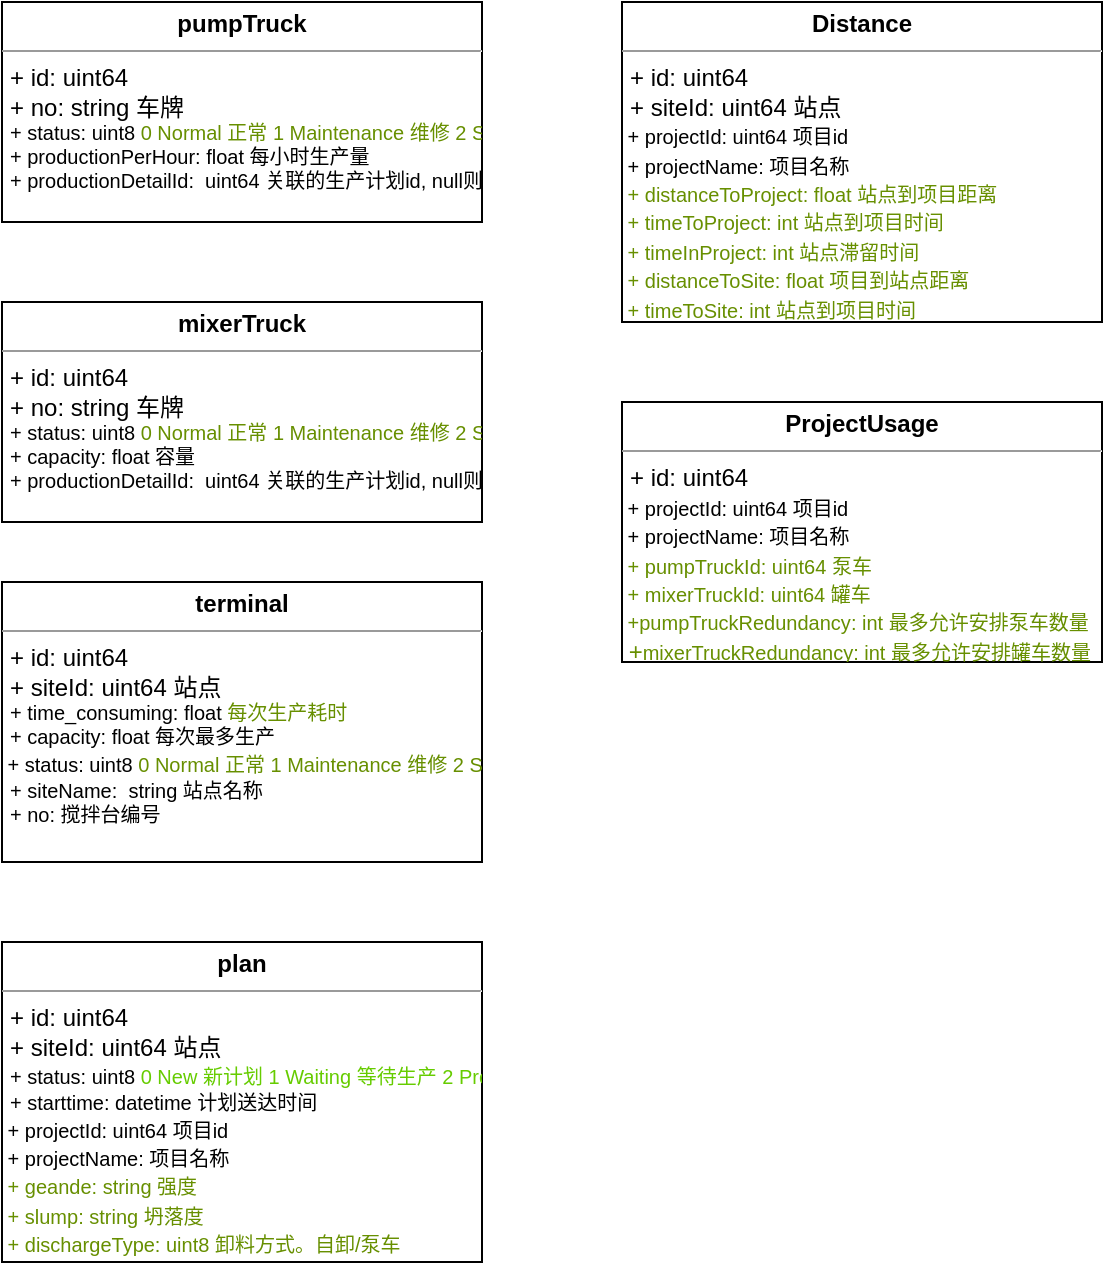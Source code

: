 <mxfile version="14.6.11" type="github">
  <diagram id="gde2UhWE3PxBqqTswpgI" name="Page-1">
    <mxGraphModel dx="876" dy="533" grid="1" gridSize="10" guides="1" tooltips="1" connect="1" arrows="1" fold="1" page="1" pageScale="1" pageWidth="827" pageHeight="1169" math="0" shadow="0">
      <root>
        <mxCell id="0" />
        <mxCell id="1" parent="0" />
        <mxCell id="KcZ95ra-0ezHLTgiDI0F-1" value="&lt;p style=&quot;margin: 0px ; margin-top: 4px ; text-align: center&quot;&gt;&lt;b&gt;pumpTruck&lt;/b&gt;&lt;/p&gt;&lt;hr size=&quot;1&quot;&gt;&lt;p style=&quot;margin: 0px ; margin-left: 4px&quot;&gt;+ id: uint64&lt;br&gt;+ no: string 车牌&lt;/p&gt;&lt;p style=&quot;margin: 0px 0px 0px 4px ; font-size: 10px&quot;&gt;&lt;span style=&quot;font-size: 10px&quot;&gt;+ status: uint8&amp;nbsp;&lt;/span&gt;&lt;font style=&quot;font-size: 10px&quot;&gt;&lt;span style=&quot;background-color: transparent ; color: rgb(103 , 143 , 0) ; font-family: , &amp;#34;helvetica neue&amp;#34; , &amp;#34;helvetica&amp;#34; , &amp;#34;pingfang sc&amp;#34; , &amp;#34;microsoft yahei&amp;#34; , &amp;#34;source han sans sc&amp;#34; , &amp;#34;noto sans cjk sc&amp;#34; , &amp;#34;wenquanyi micro hei&amp;#34; , sans-serif ; letter-spacing: 0pt ; font-size: 10px&quot;&gt;0 Normal 正常 1 Maintenance 维修 2 Stop 停用  3 TimeOff 休息&lt;/span&gt;&lt;/font&gt;&lt;/p&gt;&lt;p style=&quot;margin: 0px 0px 0px 4px ; font-size: 10px&quot;&gt;&lt;font style=&quot;font-size: 10px&quot;&gt;+ productionPerHour: float 每小时生产量&lt;/font&gt;&lt;/p&gt;&lt;p style=&quot;margin: 0px 0px 0px 4px ; font-size: 10px&quot;&gt;&lt;font style=&quot;font-size: 10px&quot;&gt;+ productionDetailId:&amp;nbsp; uint64 关联的生产计划id, null则表示没有生产计划&lt;/font&gt;&lt;/p&gt;&lt;p style=&quot;margin: 0px 0px 0px 4px ; font-size: 10px&quot;&gt;&lt;font style=&quot;font-size: 10px&quot;&gt;&lt;span style=&quot;background-color: transparent ; color: rgb(103 , 143 , 0) ; font-family: , &amp;#34;helvetica neue&amp;#34; , &amp;#34;helvetica&amp;#34; , &amp;#34;pingfang sc&amp;#34; , &amp;#34;microsoft yahei&amp;#34; , &amp;#34;source han sans sc&amp;#34; , &amp;#34;noto sans cjk sc&amp;#34; , &amp;#34;wenquanyi micro hei&amp;#34; , sans-serif ; letter-spacing: 0pt ; font-size: 10px&quot;&gt;&lt;br&gt;&lt;/span&gt;&lt;/font&gt;&lt;/p&gt;&lt;p style=&quot;margin: 0px 0px 0px 4px ; font-size: 10px&quot;&gt;&lt;font style=&quot;font-size: 10px&quot;&gt;&lt;span style=&quot;background-color: transparent ; color: rgb(103 , 143 , 0) ; font-family: , &amp;#34;helvetica neue&amp;#34; , &amp;#34;helvetica&amp;#34; , &amp;#34;pingfang sc&amp;#34; , &amp;#34;microsoft yahei&amp;#34; , &amp;#34;source han sans sc&amp;#34; , &amp;#34;noto sans cjk sc&amp;#34; , &amp;#34;wenquanyi micro hei&amp;#34; , sans-serif ; letter-spacing: 0pt ; font-size: 10px&quot;&gt;&lt;br&gt;&lt;/span&gt;&lt;/font&gt;&lt;/p&gt;&lt;p style=&quot;margin: 0px 0px 0px 4px ; font-size: 10px&quot;&gt;&lt;font style=&quot;font-size: 10px&quot;&gt;&lt;span style=&quot;background-color: transparent ; color: rgb(103 , 143 , 0) ; font-family: , &amp;#34;helvetica neue&amp;#34; , &amp;#34;helvetica&amp;#34; , &amp;#34;pingfang sc&amp;#34; , &amp;#34;microsoft yahei&amp;#34; , &amp;#34;source han sans sc&amp;#34; , &amp;#34;noto sans cjk sc&amp;#34; , &amp;#34;wenquanyi micro hei&amp;#34; , sans-serif ; letter-spacing: 0pt ; font-size: 10px&quot;&gt;&lt;br&gt;&lt;/span&gt;&lt;/font&gt;&lt;/p&gt;&lt;p style=&quot;margin: 0px 0px 0px 4px ; font-size: 10px&quot;&gt;&lt;font style=&quot;font-size: 10px&quot;&gt;&lt;span style=&quot;background-color: transparent ; color: rgb(103 , 143 , 0) ; font-family: , &amp;#34;helvetica neue&amp;#34; , &amp;#34;helvetica&amp;#34; , &amp;#34;pingfang sc&amp;#34; , &amp;#34;microsoft yahei&amp;#34; , &amp;#34;source han sans sc&amp;#34; , &amp;#34;noto sans cjk sc&amp;#34; , &amp;#34;wenquanyi micro hei&amp;#34; , sans-serif ; letter-spacing: 0pt ; font-size: 10px&quot;&gt;&lt;br&gt;&lt;/span&gt;&lt;/font&gt;&lt;/p&gt;&lt;font style=&quot;font-size: 10px&quot;&gt;&lt;/font&gt;&lt;div style=&quot;font-size: 10px&quot;&gt;&lt;div class=&quot;document&quot; style=&quot;font-size: 10px&quot;&gt;&lt;p class=&quot;paragraph text-align-type-left pap-line-1.3 pap-line-rule-auto pap-spacing-before-3pt pap-spacing-after-3pt&quot; style=&quot;line-height: 130% ; margin-top: 4px ; margin-bottom: 4px ; font-size: 10px&quot;&gt;&lt;font style=&quot;font-size: 10px&quot;&gt;&lt;span style=&quot;font-family: , &amp;#34;helvetica neue&amp;#34; , &amp;#34;helvetica&amp;#34; , &amp;#34;pingfang sc&amp;#34; , &amp;#34;microsoft yahei&amp;#34; , &amp;#34;source han sans sc&amp;#34; , &amp;#34;noto sans cjk sc&amp;#34; , &amp;#34;wenquanyi micro hei&amp;#34; , sans-serif ; color: rgb(51 , 51 , 51) ; background: transparent ; letter-spacing: 0pt ; vertical-align: baseline ; font-size: 10px&quot;&gt;&lt;/span&gt;&lt;/font&gt;&lt;/p&gt;&lt;/div&gt;&lt;/div&gt;&lt;hr size=&quot;1&quot; style=&quot;font-size: 10px&quot;&gt;&lt;p style=&quot;margin: 0px ; margin-left: 4px&quot;&gt;&lt;br&gt;&lt;/p&gt;&lt;p style=&quot;margin: 0px ; margin-left: 4px&quot;&gt;&lt;br&gt;&lt;/p&gt;" style="verticalAlign=top;align=left;overflow=fill;fontSize=12;fontFamily=Helvetica;html=1;rounded=0;shadow=0;comic=0;labelBackgroundColor=none;strokeWidth=1" vertex="1" parent="1">
          <mxGeometry x="50" y="60" width="240" height="110" as="geometry" />
        </mxCell>
        <mxCell id="KcZ95ra-0ezHLTgiDI0F-2" style="edgeStyle=orthogonalEdgeStyle;rounded=0;orthogonalLoop=1;jettySize=auto;html=1;exitX=0.5;exitY=1;exitDx=0;exitDy=0;" edge="1" parent="1" source="KcZ95ra-0ezHLTgiDI0F-1" target="KcZ95ra-0ezHLTgiDI0F-1">
          <mxGeometry relative="1" as="geometry" />
        </mxCell>
        <mxCell id="KcZ95ra-0ezHLTgiDI0F-3" value="&lt;p style=&quot;margin: 0px ; margin-top: 4px ; text-align: center&quot;&gt;&lt;b&gt;mixerTruck&lt;/b&gt;&lt;/p&gt;&lt;hr size=&quot;1&quot;&gt;&lt;p style=&quot;margin: 0px ; margin-left: 4px&quot;&gt;+ id: uint64&lt;br&gt;+ no: string 车牌&lt;/p&gt;&lt;p style=&quot;margin: 0px 0px 0px 4px ; font-size: 10px&quot;&gt;&lt;span style=&quot;font-size: 10px&quot;&gt;+ status: uint8&amp;nbsp;&lt;/span&gt;&lt;font style=&quot;font-size: 10px&quot;&gt;&lt;span style=&quot;background-color: transparent ; color: rgb(103 , 143 , 0) ; font-family: , &amp;#34;helvetica neue&amp;#34; , &amp;#34;helvetica&amp;#34; , &amp;#34;pingfang sc&amp;#34; , &amp;#34;microsoft yahei&amp;#34; , &amp;#34;source han sans sc&amp;#34; , &amp;#34;noto sans cjk sc&amp;#34; , &amp;#34;wenquanyi micro hei&amp;#34; , sans-serif ; letter-spacing: 0pt ; font-size: 10px&quot;&gt;0 Normal 正常 1 Maintenance 维修 2 Stop 停用  3 TimeOff 休息&lt;/span&gt;&lt;/font&gt;&lt;/p&gt;&lt;p style=&quot;margin: 0px 0px 0px 4px ; font-size: 10px&quot;&gt;&lt;font style=&quot;font-size: 10px&quot;&gt;+ capacity: float 容量&lt;/font&gt;&lt;/p&gt;&lt;p style=&quot;margin: 0px 0px 0px 4px ; font-size: 10px&quot;&gt;&lt;font style=&quot;font-size: 10px&quot;&gt;+ productionDetailId:&amp;nbsp; uint64 关联的生产计划id, null则表示没有生产计划&lt;/font&gt;&lt;/p&gt;&lt;p style=&quot;margin: 0px 0px 0px 4px ; font-size: 10px&quot;&gt;&lt;font style=&quot;font-size: 10px&quot;&gt;&lt;span style=&quot;background-color: transparent ; color: rgb(103 , 143 , 0) ; font-family: , &amp;#34;helvetica neue&amp;#34; , &amp;#34;helvetica&amp;#34; , &amp;#34;pingfang sc&amp;#34; , &amp;#34;microsoft yahei&amp;#34; , &amp;#34;source han sans sc&amp;#34; , &amp;#34;noto sans cjk sc&amp;#34; , &amp;#34;wenquanyi micro hei&amp;#34; , sans-serif ; letter-spacing: 0pt ; font-size: 10px&quot;&gt;&lt;br&gt;&lt;/span&gt;&lt;/font&gt;&lt;/p&gt;&lt;p style=&quot;margin: 0px 0px 0px 4px ; font-size: 10px&quot;&gt;&lt;font style=&quot;font-size: 10px&quot;&gt;&lt;span style=&quot;background-color: transparent ; color: rgb(103 , 143 , 0) ; font-family: , &amp;#34;helvetica neue&amp;#34; , &amp;#34;helvetica&amp;#34; , &amp;#34;pingfang sc&amp;#34; , &amp;#34;microsoft yahei&amp;#34; , &amp;#34;source han sans sc&amp;#34; , &amp;#34;noto sans cjk sc&amp;#34; , &amp;#34;wenquanyi micro hei&amp;#34; , sans-serif ; letter-spacing: 0pt ; font-size: 10px&quot;&gt;&lt;br&gt;&lt;/span&gt;&lt;/font&gt;&lt;/p&gt;&lt;p style=&quot;margin: 0px 0px 0px 4px ; font-size: 10px&quot;&gt;&lt;font style=&quot;font-size: 10px&quot;&gt;&lt;span style=&quot;background-color: transparent ; color: rgb(103 , 143 , 0) ; font-family: , &amp;#34;helvetica neue&amp;#34; , &amp;#34;helvetica&amp;#34; , &amp;#34;pingfang sc&amp;#34; , &amp;#34;microsoft yahei&amp;#34; , &amp;#34;source han sans sc&amp;#34; , &amp;#34;noto sans cjk sc&amp;#34; , &amp;#34;wenquanyi micro hei&amp;#34; , sans-serif ; letter-spacing: 0pt ; font-size: 10px&quot;&gt;&lt;br&gt;&lt;/span&gt;&lt;/font&gt;&lt;/p&gt;&lt;p style=&quot;margin: 0px 0px 0px 4px ; font-size: 10px&quot;&gt;&lt;font style=&quot;font-size: 10px&quot;&gt;&lt;span style=&quot;background-color: transparent ; color: rgb(103 , 143 , 0) ; font-family: , &amp;#34;helvetica neue&amp;#34; , &amp;#34;helvetica&amp;#34; , &amp;#34;pingfang sc&amp;#34; , &amp;#34;microsoft yahei&amp;#34; , &amp;#34;source han sans sc&amp;#34; , &amp;#34;noto sans cjk sc&amp;#34; , &amp;#34;wenquanyi micro hei&amp;#34; , sans-serif ; letter-spacing: 0pt ; font-size: 10px&quot;&gt;&lt;br&gt;&lt;/span&gt;&lt;/font&gt;&lt;/p&gt;&lt;font style=&quot;font-size: 10px&quot;&gt;&lt;/font&gt;&lt;div style=&quot;font-size: 10px&quot;&gt;&lt;div class=&quot;document&quot; style=&quot;font-size: 10px&quot;&gt;&lt;p class=&quot;paragraph text-align-type-left pap-line-1.3 pap-line-rule-auto pap-spacing-before-3pt pap-spacing-after-3pt&quot; style=&quot;line-height: 130% ; margin-top: 4px ; margin-bottom: 4px ; font-size: 10px&quot;&gt;&lt;font style=&quot;font-size: 10px&quot;&gt;&lt;span style=&quot;font-family: , &amp;#34;helvetica neue&amp;#34; , &amp;#34;helvetica&amp;#34; , &amp;#34;pingfang sc&amp;#34; , &amp;#34;microsoft yahei&amp;#34; , &amp;#34;source han sans sc&amp;#34; , &amp;#34;noto sans cjk sc&amp;#34; , &amp;#34;wenquanyi micro hei&amp;#34; , sans-serif ; color: rgb(51 , 51 , 51) ; background: transparent ; letter-spacing: 0pt ; vertical-align: baseline ; font-size: 10px&quot;&gt;&lt;/span&gt;&lt;/font&gt;&lt;/p&gt;&lt;/div&gt;&lt;/div&gt;&lt;hr size=&quot;1&quot; style=&quot;font-size: 10px&quot;&gt;&lt;p style=&quot;margin: 0px ; margin-left: 4px&quot;&gt;&lt;br&gt;&lt;/p&gt;&lt;p style=&quot;margin: 0px ; margin-left: 4px&quot;&gt;&lt;br&gt;&lt;/p&gt;" style="verticalAlign=top;align=left;overflow=fill;fontSize=12;fontFamily=Helvetica;html=1;rounded=0;shadow=0;comic=0;labelBackgroundColor=none;strokeWidth=1" vertex="1" parent="1">
          <mxGeometry x="50" y="210" width="240" height="110" as="geometry" />
        </mxCell>
        <mxCell id="KcZ95ra-0ezHLTgiDI0F-4" value="&lt;p style=&quot;margin: 0px ; margin-top: 4px ; text-align: center&quot;&gt;&lt;b&gt;terminal&lt;/b&gt;&lt;/p&gt;&lt;hr size=&quot;1&quot;&gt;&lt;p style=&quot;margin: 0px ; margin-left: 4px&quot;&gt;+ id: uint64&lt;br&gt;+ siteId: uint64 站点&lt;/p&gt;&lt;p style=&quot;margin: 0px 0px 0px 4px ; font-size: 10px&quot;&gt;&lt;span style=&quot;font-size: 10px&quot;&gt;+ time_consuming: float &lt;font color=&quot;#678f00&quot;&gt;每次生产耗时&lt;/font&gt;&lt;/span&gt;&lt;/p&gt;&lt;p style=&quot;margin: 0px 0px 0px 4px ; font-size: 10px&quot;&gt;&lt;font style=&quot;font-size: 10px&quot;&gt;+ capacity: float 每次最多生产&lt;/font&gt;&lt;/p&gt;&lt;span style=&quot;font-size: 10px&quot;&gt;&amp;nbsp;+ status: uint8&amp;nbsp;&lt;/span&gt;&lt;font style=&quot;font-size: 10px&quot;&gt;&lt;span style=&quot;background-color: transparent ; color: rgb(103 , 143 , 0) ; letter-spacing: 0pt&quot;&gt;0 Normal 正常 1 Maintenance 维修 2 Stop 停用 3 TimeOff 休息&lt;/span&gt;&lt;/font&gt;&lt;p style=&quot;margin: 0px 0px 0px 4px ; font-size: 10px&quot;&gt;&lt;span&gt;+ siteName:&amp;nbsp; string 站点名称&lt;/span&gt;&lt;br&gt;&lt;/p&gt;&lt;p style=&quot;margin: 0px 0px 0px 4px ; font-size: 10px&quot;&gt;&lt;span&gt;+ no: 搅拌台编号&lt;/span&gt;&lt;/p&gt;&lt;br&gt;&lt;p style=&quot;margin: 0px 0px 0px 4px ; font-size: 10px&quot;&gt;&lt;font style=&quot;font-size: 10px&quot;&gt;&lt;span style=&quot;background-color: transparent ; color: rgb(103 , 143 , 0) ; font-family: , &amp;#34;helvetica neue&amp;#34; , &amp;#34;helvetica&amp;#34; , &amp;#34;pingfang sc&amp;#34; , &amp;#34;microsoft yahei&amp;#34; , &amp;#34;source han sans sc&amp;#34; , &amp;#34;noto sans cjk sc&amp;#34; , &amp;#34;wenquanyi micro hei&amp;#34; , sans-serif ; letter-spacing: 0pt ; font-size: 10px&quot;&gt;&lt;br&gt;&lt;/span&gt;&lt;/font&gt;&lt;/p&gt;&lt;p style=&quot;margin: 0px 0px 0px 4px ; font-size: 10px&quot;&gt;&lt;font style=&quot;font-size: 10px&quot;&gt;&lt;span style=&quot;background-color: transparent ; color: rgb(103 , 143 , 0) ; font-family: , &amp;#34;helvetica neue&amp;#34; , &amp;#34;helvetica&amp;#34; , &amp;#34;pingfang sc&amp;#34; , &amp;#34;microsoft yahei&amp;#34; , &amp;#34;source han sans sc&amp;#34; , &amp;#34;noto sans cjk sc&amp;#34; , &amp;#34;wenquanyi micro hei&amp;#34; , sans-serif ; letter-spacing: 0pt ; font-size: 10px&quot;&gt;&lt;br&gt;&lt;/span&gt;&lt;/font&gt;&lt;/p&gt;&lt;p style=&quot;margin: 0px 0px 0px 4px ; font-size: 10px&quot;&gt;&lt;font style=&quot;font-size: 10px&quot;&gt;&lt;span style=&quot;background-color: transparent ; color: rgb(103 , 143 , 0) ; font-family: , &amp;#34;helvetica neue&amp;#34; , &amp;#34;helvetica&amp;#34; , &amp;#34;pingfang sc&amp;#34; , &amp;#34;microsoft yahei&amp;#34; , &amp;#34;source han sans sc&amp;#34; , &amp;#34;noto sans cjk sc&amp;#34; , &amp;#34;wenquanyi micro hei&amp;#34; , sans-serif ; letter-spacing: 0pt ; font-size: 10px&quot;&gt;&lt;br&gt;&lt;/span&gt;&lt;/font&gt;&lt;/p&gt;&lt;p style=&quot;margin: 0px 0px 0px 4px ; font-size: 10px&quot;&gt;&lt;font style=&quot;font-size: 10px&quot;&gt;&lt;span style=&quot;background-color: transparent ; color: rgb(103 , 143 , 0) ; font-family: , &amp;#34;helvetica neue&amp;#34; , &amp;#34;helvetica&amp;#34; , &amp;#34;pingfang sc&amp;#34; , &amp;#34;microsoft yahei&amp;#34; , &amp;#34;source han sans sc&amp;#34; , &amp;#34;noto sans cjk sc&amp;#34; , &amp;#34;wenquanyi micro hei&amp;#34; , sans-serif ; letter-spacing: 0pt ; font-size: 10px&quot;&gt;&lt;br&gt;&lt;/span&gt;&lt;/font&gt;&lt;/p&gt;&lt;font style=&quot;font-size: 10px&quot;&gt;&lt;/font&gt;&lt;div style=&quot;font-size: 10px&quot;&gt;&lt;div class=&quot;document&quot; style=&quot;font-size: 10px&quot;&gt;&lt;p class=&quot;paragraph text-align-type-left pap-line-1.3 pap-line-rule-auto pap-spacing-before-3pt pap-spacing-after-3pt&quot; style=&quot;line-height: 130% ; margin-top: 4px ; margin-bottom: 4px ; font-size: 10px&quot;&gt;&lt;font style=&quot;font-size: 10px&quot;&gt;&lt;span style=&quot;font-family: , &amp;#34;helvetica neue&amp;#34; , &amp;#34;helvetica&amp;#34; , &amp;#34;pingfang sc&amp;#34; , &amp;#34;microsoft yahei&amp;#34; , &amp;#34;source han sans sc&amp;#34; , &amp;#34;noto sans cjk sc&amp;#34; , &amp;#34;wenquanyi micro hei&amp;#34; , sans-serif ; color: rgb(51 , 51 , 51) ; background: transparent ; letter-spacing: 0pt ; vertical-align: baseline ; font-size: 10px&quot;&gt;&lt;/span&gt;&lt;/font&gt;&lt;/p&gt;&lt;/div&gt;&lt;/div&gt;&lt;hr size=&quot;1&quot; style=&quot;font-size: 10px&quot;&gt;&lt;p style=&quot;margin: 0px ; margin-left: 4px&quot;&gt;&lt;br&gt;&lt;/p&gt;&lt;p style=&quot;margin: 0px ; margin-left: 4px&quot;&gt;&lt;br&gt;&lt;/p&gt;" style="verticalAlign=top;align=left;overflow=fill;fontSize=12;fontFamily=Helvetica;html=1;rounded=0;shadow=0;comic=0;labelBackgroundColor=none;strokeWidth=1" vertex="1" parent="1">
          <mxGeometry x="50" y="350" width="240" height="140" as="geometry" />
        </mxCell>
        <mxCell id="KcZ95ra-0ezHLTgiDI0F-5" value="&lt;p style=&quot;margin: 0px ; margin-top: 4px ; text-align: center&quot;&gt;&lt;b&gt;plan&lt;/b&gt;&lt;/p&gt;&lt;hr size=&quot;1&quot;&gt;&lt;p style=&quot;margin: 0px ; margin-left: 4px&quot;&gt;+ id: uint64&lt;br&gt;+ siteId: uint64 站点&lt;/p&gt;&lt;p style=&quot;margin: 0px 0px 0px 4px&quot;&gt;&lt;span style=&quot;font-size: 10px&quot;&gt;+ status: uint8&amp;nbsp;&lt;/span&gt;&lt;span style=&quot;background-color: transparent ; font-family: , &amp;#34;helvetica neue&amp;#34; , &amp;#34;helvetica&amp;#34; , &amp;#34;pingfang sc&amp;#34; , &amp;#34;microsoft yahei&amp;#34; , &amp;#34;source han sans sc&amp;#34; , &amp;#34;noto sans cjk sc&amp;#34; , &amp;#34;wenquanyi micro hei&amp;#34; , sans-serif ; letter-spacing: 0pt&quot;&gt;&lt;font style=&quot;font-size: 10px&quot; color=&quot;#66cc00&quot;&gt;0 New 新计划 1 Waiting 等待生产 2 Processing 正在生产 3 Finished 生产完成 4 Cancelled 生产取消&lt;/font&gt;&lt;/span&gt;&lt;/p&gt;&lt;p style=&quot;margin: 0px 0px 0px 4px ; font-size: 10px&quot;&gt;&lt;font style=&quot;font-size: 10px&quot;&gt;+ starttime: datetime 计划送达时间&lt;/font&gt;&lt;/p&gt;&lt;span style=&quot;font-size: 10px&quot;&gt;&amp;nbsp;+ projectId: uint64&amp;nbsp;项目id&lt;br&gt;&lt;font color=&quot;#678f00&quot;&gt;&amp;nbsp;&lt;/font&gt;&lt;/span&gt;&lt;span style=&quot;font-size: 10px&quot;&gt;+ projectName: 项目名称&lt;br&gt;&lt;/span&gt;&lt;span style=&quot;font-size: 10px&quot;&gt;&lt;font color=&quot;#678f00&quot;&gt;&amp;nbsp;+ geande: string 强度&lt;br&gt;&amp;nbsp;+ slump: string 坍落度&lt;br&gt;&amp;nbsp;+ dischargeType: uint8 卸料方式。自卸/泵车&lt;br&gt;&lt;/font&gt;&lt;/span&gt;&lt;br&gt;&lt;p style=&quot;margin: 0px 0px 0px 4px ; font-size: 10px&quot;&gt;&lt;font style=&quot;font-size: 10px&quot;&gt;&lt;span style=&quot;background-color: transparent ; color: rgb(103 , 143 , 0) ; font-family: , &amp;#34;helvetica neue&amp;#34; , &amp;#34;helvetica&amp;#34; , &amp;#34;pingfang sc&amp;#34; , &amp;#34;microsoft yahei&amp;#34; , &amp;#34;source han sans sc&amp;#34; , &amp;#34;noto sans cjk sc&amp;#34; , &amp;#34;wenquanyi micro hei&amp;#34; , sans-serif ; letter-spacing: 0pt ; font-size: 10px&quot;&gt;&lt;br&gt;&lt;/span&gt;&lt;/font&gt;&lt;/p&gt;&lt;p style=&quot;margin: 0px 0px 0px 4px ; font-size: 10px&quot;&gt;&lt;font style=&quot;font-size: 10px&quot;&gt;&lt;span style=&quot;background-color: transparent ; color: rgb(103 , 143 , 0) ; font-family: , &amp;#34;helvetica neue&amp;#34; , &amp;#34;helvetica&amp;#34; , &amp;#34;pingfang sc&amp;#34; , &amp;#34;microsoft yahei&amp;#34; , &amp;#34;source han sans sc&amp;#34; , &amp;#34;noto sans cjk sc&amp;#34; , &amp;#34;wenquanyi micro hei&amp;#34; , sans-serif ; letter-spacing: 0pt ; font-size: 10px&quot;&gt;&lt;br&gt;&lt;/span&gt;&lt;/font&gt;&lt;/p&gt;&lt;p style=&quot;margin: 0px 0px 0px 4px ; font-size: 10px&quot;&gt;&lt;font style=&quot;font-size: 10px&quot;&gt;&lt;span style=&quot;background-color: transparent ; color: rgb(103 , 143 , 0) ; font-family: , &amp;#34;helvetica neue&amp;#34; , &amp;#34;helvetica&amp;#34; , &amp;#34;pingfang sc&amp;#34; , &amp;#34;microsoft yahei&amp;#34; , &amp;#34;source han sans sc&amp;#34; , &amp;#34;noto sans cjk sc&amp;#34; , &amp;#34;wenquanyi micro hei&amp;#34; , sans-serif ; letter-spacing: 0pt ; font-size: 10px&quot;&gt;&lt;br&gt;&lt;/span&gt;&lt;/font&gt;&lt;/p&gt;&lt;p style=&quot;margin: 0px 0px 0px 4px ; font-size: 10px&quot;&gt;&lt;font style=&quot;font-size: 10px&quot;&gt;&lt;span style=&quot;background-color: transparent ; color: rgb(103 , 143 , 0) ; font-family: , &amp;#34;helvetica neue&amp;#34; , &amp;#34;helvetica&amp;#34; , &amp;#34;pingfang sc&amp;#34; , &amp;#34;microsoft yahei&amp;#34; , &amp;#34;source han sans sc&amp;#34; , &amp;#34;noto sans cjk sc&amp;#34; , &amp;#34;wenquanyi micro hei&amp;#34; , sans-serif ; letter-spacing: 0pt ; font-size: 10px&quot;&gt;&lt;br&gt;&lt;/span&gt;&lt;/font&gt;&lt;/p&gt;&lt;font style=&quot;font-size: 10px&quot;&gt;&lt;/font&gt;&lt;div style=&quot;font-size: 10px&quot;&gt;&lt;div class=&quot;document&quot; style=&quot;font-size: 10px&quot;&gt;&lt;p class=&quot;paragraph text-align-type-left pap-line-1.3 pap-line-rule-auto pap-spacing-before-3pt pap-spacing-after-3pt&quot; style=&quot;line-height: 130% ; margin-top: 4px ; margin-bottom: 4px ; font-size: 10px&quot;&gt;&lt;font style=&quot;font-size: 10px&quot;&gt;&lt;span style=&quot;font-family: , &amp;#34;helvetica neue&amp;#34; , &amp;#34;helvetica&amp;#34; , &amp;#34;pingfang sc&amp;#34; , &amp;#34;microsoft yahei&amp;#34; , &amp;#34;source han sans sc&amp;#34; , &amp;#34;noto sans cjk sc&amp;#34; , &amp;#34;wenquanyi micro hei&amp;#34; , sans-serif ; color: rgb(51 , 51 , 51) ; background: transparent ; letter-spacing: 0pt ; vertical-align: baseline ; font-size: 10px&quot;&gt;&lt;/span&gt;&lt;/font&gt;&lt;/p&gt;&lt;/div&gt;&lt;/div&gt;&lt;hr size=&quot;1&quot; style=&quot;font-size: 10px&quot;&gt;&lt;p style=&quot;margin: 0px ; margin-left: 4px&quot;&gt;&lt;br&gt;&lt;/p&gt;&lt;p style=&quot;margin: 0px ; margin-left: 4px&quot;&gt;&lt;br&gt;&lt;/p&gt;" style="verticalAlign=top;align=left;overflow=fill;fontSize=12;fontFamily=Helvetica;html=1;rounded=0;shadow=0;comic=0;labelBackgroundColor=none;strokeWidth=1" vertex="1" parent="1">
          <mxGeometry x="50" y="530" width="240" height="160" as="geometry" />
        </mxCell>
        <mxCell id="KcZ95ra-0ezHLTgiDI0F-6" value="&lt;p style=&quot;margin: 0px ; margin-top: 4px ; text-align: center&quot;&gt;&lt;b&gt;Distance&lt;/b&gt;&lt;/p&gt;&lt;hr size=&quot;1&quot;&gt;&lt;p style=&quot;margin: 0px ; margin-left: 4px&quot;&gt;+ id: uint64&lt;br&gt;+ siteId: uint64 站点&lt;/p&gt;&lt;p style=&quot;margin: 0px 0px 0px 4px&quot;&gt;&lt;/p&gt;&lt;span style=&quot;font-size: 10px&quot;&gt;&amp;nbsp;+ projectId: uint64&amp;nbsp;项目id&lt;br&gt;&lt;font color=&quot;#678f00&quot;&gt;&amp;nbsp;&lt;/font&gt;&lt;/span&gt;&lt;span style=&quot;font-size: 10px&quot;&gt;+ projectName: 项目名称&lt;br&gt;&lt;/span&gt;&lt;span style=&quot;font-size: 10px&quot;&gt;&lt;font color=&quot;#678f00&quot;&gt;&amp;nbsp;+ distanceToProject: float 站点到项目距离&lt;br&gt;&amp;nbsp;+ timeToProject: int 站点到项目时间&lt;br&gt;&amp;nbsp;+ timeInProject: int 站点滞留时间&lt;br&gt;&amp;nbsp;+ distanceToSite: float 项目到站点距离&lt;br&gt;&amp;nbsp;+ timeToSite: int 站点到项目时间&lt;br&gt;&lt;br&gt;&lt;/font&gt;&lt;/span&gt;&lt;p style=&quot;margin: 0px 0px 0px 4px ; font-size: 10px&quot;&gt;&lt;font style=&quot;font-size: 10px&quot;&gt;&lt;span style=&quot;background-color: transparent ; color: rgb(103 , 143 , 0) ; font-family: , &amp;#34;helvetica neue&amp;#34; , &amp;#34;helvetica&amp;#34; , &amp;#34;pingfang sc&amp;#34; , &amp;#34;microsoft yahei&amp;#34; , &amp;#34;source han sans sc&amp;#34; , &amp;#34;noto sans cjk sc&amp;#34; , &amp;#34;wenquanyi micro hei&amp;#34; , sans-serif ; letter-spacing: 0pt ; font-size: 10px&quot;&gt;&lt;br&gt;&lt;/span&gt;&lt;/font&gt;&lt;/p&gt;&lt;p style=&quot;margin: 0px 0px 0px 4px ; font-size: 10px&quot;&gt;&lt;font style=&quot;font-size: 10px&quot;&gt;&lt;span style=&quot;background-color: transparent ; color: rgb(103 , 143 , 0) ; font-family: , &amp;#34;helvetica neue&amp;#34; , &amp;#34;helvetica&amp;#34; , &amp;#34;pingfang sc&amp;#34; , &amp;#34;microsoft yahei&amp;#34; , &amp;#34;source han sans sc&amp;#34; , &amp;#34;noto sans cjk sc&amp;#34; , &amp;#34;wenquanyi micro hei&amp;#34; , sans-serif ; letter-spacing: 0pt ; font-size: 10px&quot;&gt;&lt;br&gt;&lt;/span&gt;&lt;/font&gt;&lt;/p&gt;&lt;font style=&quot;font-size: 10px&quot;&gt;&lt;/font&gt;&lt;div style=&quot;font-size: 10px&quot;&gt;&lt;div class=&quot;document&quot; style=&quot;font-size: 10px&quot;&gt;&lt;p class=&quot;paragraph text-align-type-left pap-line-1.3 pap-line-rule-auto pap-spacing-before-3pt pap-spacing-after-3pt&quot; style=&quot;line-height: 130% ; margin-top: 4px ; margin-bottom: 4px ; font-size: 10px&quot;&gt;&lt;font style=&quot;font-size: 10px&quot;&gt;&lt;span style=&quot;font-family: , &amp;#34;helvetica neue&amp;#34; , &amp;#34;helvetica&amp;#34; , &amp;#34;pingfang sc&amp;#34; , &amp;#34;microsoft yahei&amp;#34; , &amp;#34;source han sans sc&amp;#34; , &amp;#34;noto sans cjk sc&amp;#34; , &amp;#34;wenquanyi micro hei&amp;#34; , sans-serif ; color: rgb(51 , 51 , 51) ; background: transparent ; letter-spacing: 0pt ; vertical-align: baseline ; font-size: 10px&quot;&gt;&lt;/span&gt;&lt;/font&gt;&lt;/p&gt;&lt;/div&gt;&lt;/div&gt;&lt;hr size=&quot;1&quot; style=&quot;font-size: 10px&quot;&gt;&lt;p style=&quot;margin: 0px ; margin-left: 4px&quot;&gt;&lt;br&gt;&lt;/p&gt;&lt;p style=&quot;margin: 0px ; margin-left: 4px&quot;&gt;&lt;br&gt;&lt;/p&gt;" style="verticalAlign=top;align=left;overflow=fill;fontSize=12;fontFamily=Helvetica;html=1;rounded=0;shadow=0;comic=0;labelBackgroundColor=none;strokeWidth=1" vertex="1" parent="1">
          <mxGeometry x="360" y="60" width="240" height="160" as="geometry" />
        </mxCell>
        <mxCell id="KcZ95ra-0ezHLTgiDI0F-7" value="&lt;p style=&quot;margin: 0px ; margin-top: 4px ; text-align: center&quot;&gt;&lt;b&gt;ProjectUsage&lt;/b&gt;&lt;/p&gt;&lt;hr size=&quot;1&quot;&gt;&lt;p style=&quot;margin: 0px ; margin-left: 4px&quot;&gt;+ id: uint64&lt;br&gt;&lt;/p&gt;&lt;p style=&quot;margin: 0px 0px 0px 4px&quot;&gt;&lt;/p&gt;&lt;span style=&quot;font-size: 10px&quot;&gt;&amp;nbsp;+ projectId: uint64&amp;nbsp;项目id&lt;br&gt;&lt;font color=&quot;#678f00&quot;&gt;&amp;nbsp;&lt;/font&gt;&lt;/span&gt;&lt;span style=&quot;font-size: 10px&quot;&gt;+ projectName: 项目名称&lt;/span&gt;&lt;font color=&quot;#678f00&quot;&gt;&lt;br&gt;&lt;span style=&quot;font-size: 10px&quot;&gt;&amp;nbsp;+ pumpTruckId: uint64 泵车&lt;/span&gt;&lt;br&gt;&lt;span style=&quot;font-size: 10px&quot;&gt;&amp;nbsp;+ mixerTruckId: uint64 罐车&lt;/span&gt;&lt;br&gt;&lt;span style=&quot;font-size: 10px&quot;&gt;&amp;nbsp;+&lt;/span&gt;&lt;/font&gt;&lt;span style=&quot;color: rgb(103 , 143 , 0) ; font-size: 10px&quot;&gt;pumpTruckR&lt;/span&gt;&lt;font color=&quot;#678f00&quot;&gt;&lt;span style=&quot;font-size: 10px&quot;&gt;edundancy&lt;/span&gt;&lt;span style=&quot;font-size: 10px&quot;&gt;: int 最多允许安排泵车数量&lt;br&gt;&lt;/span&gt;&amp;nbsp;+&lt;/font&gt;&lt;span style=&quot;color: rgb(103 , 143 , 0) ; font-size: 10px&quot;&gt;mixerTruck&lt;/span&gt;&lt;span style=&quot;font-size: 10px ; color: rgb(103 , 143 , 0)&quot;&gt;R&lt;/span&gt;&lt;font color=&quot;#678f00&quot;&gt;&lt;span style=&quot;font-size: 10px&quot;&gt;edundancy&lt;/span&gt;&lt;/font&gt;&lt;span style=&quot;color: rgb(103 , 143 , 0) ; font-size: 10px&quot;&gt;: int 最多允许安排罐车数量&lt;/span&gt;&lt;font color=&quot;#678f00&quot;&gt;&lt;br&gt;&lt;/font&gt;&lt;p style=&quot;margin: 0px 0px 0px 4px ; font-size: 10px&quot;&gt;&lt;font style=&quot;font-size: 10px&quot;&gt;&lt;span style=&quot;background-color: transparent ; color: rgb(103 , 143 , 0) ; font-family: , &amp;#34;helvetica neue&amp;#34; , &amp;#34;helvetica&amp;#34; , &amp;#34;pingfang sc&amp;#34; , &amp;#34;microsoft yahei&amp;#34; , &amp;#34;source han sans sc&amp;#34; , &amp;#34;noto sans cjk sc&amp;#34; , &amp;#34;wenquanyi micro hei&amp;#34; , sans-serif ; letter-spacing: 0pt ; font-size: 10px&quot;&gt;&lt;br&gt;&lt;/span&gt;&lt;/font&gt;&lt;/p&gt;&lt;font style=&quot;font-size: 10px&quot;&gt;&lt;/font&gt;&lt;div style=&quot;font-size: 10px&quot;&gt;&lt;div class=&quot;document&quot; style=&quot;font-size: 10px&quot;&gt;&lt;p class=&quot;paragraph text-align-type-left pap-line-1.3 pap-line-rule-auto pap-spacing-before-3pt pap-spacing-after-3pt&quot; style=&quot;line-height: 130% ; margin-top: 4px ; margin-bottom: 4px ; font-size: 10px&quot;&gt;&lt;font style=&quot;font-size: 10px&quot;&gt;&lt;span style=&quot;font-family: , &amp;#34;helvetica neue&amp;#34; , &amp;#34;helvetica&amp;#34; , &amp;#34;pingfang sc&amp;#34; , &amp;#34;microsoft yahei&amp;#34; , &amp;#34;source han sans sc&amp;#34; , &amp;#34;noto sans cjk sc&amp;#34; , &amp;#34;wenquanyi micro hei&amp;#34; , sans-serif ; color: rgb(51 , 51 , 51) ; background: transparent ; letter-spacing: 0pt ; vertical-align: baseline ; font-size: 10px&quot;&gt;&lt;/span&gt;&lt;/font&gt;&lt;/p&gt;&lt;/div&gt;&lt;/div&gt;&lt;hr size=&quot;1&quot; style=&quot;font-size: 10px&quot;&gt;&lt;p style=&quot;margin: 0px ; margin-left: 4px&quot;&gt;&lt;br&gt;&lt;/p&gt;&lt;p style=&quot;margin: 0px ; margin-left: 4px&quot;&gt;&lt;br&gt;&lt;/p&gt;" style="verticalAlign=top;align=left;overflow=fill;fontSize=12;fontFamily=Helvetica;html=1;rounded=0;shadow=0;comic=0;labelBackgroundColor=none;strokeWidth=1" vertex="1" parent="1">
          <mxGeometry x="360" y="260" width="240" height="130" as="geometry" />
        </mxCell>
      </root>
    </mxGraphModel>
  </diagram>
</mxfile>
